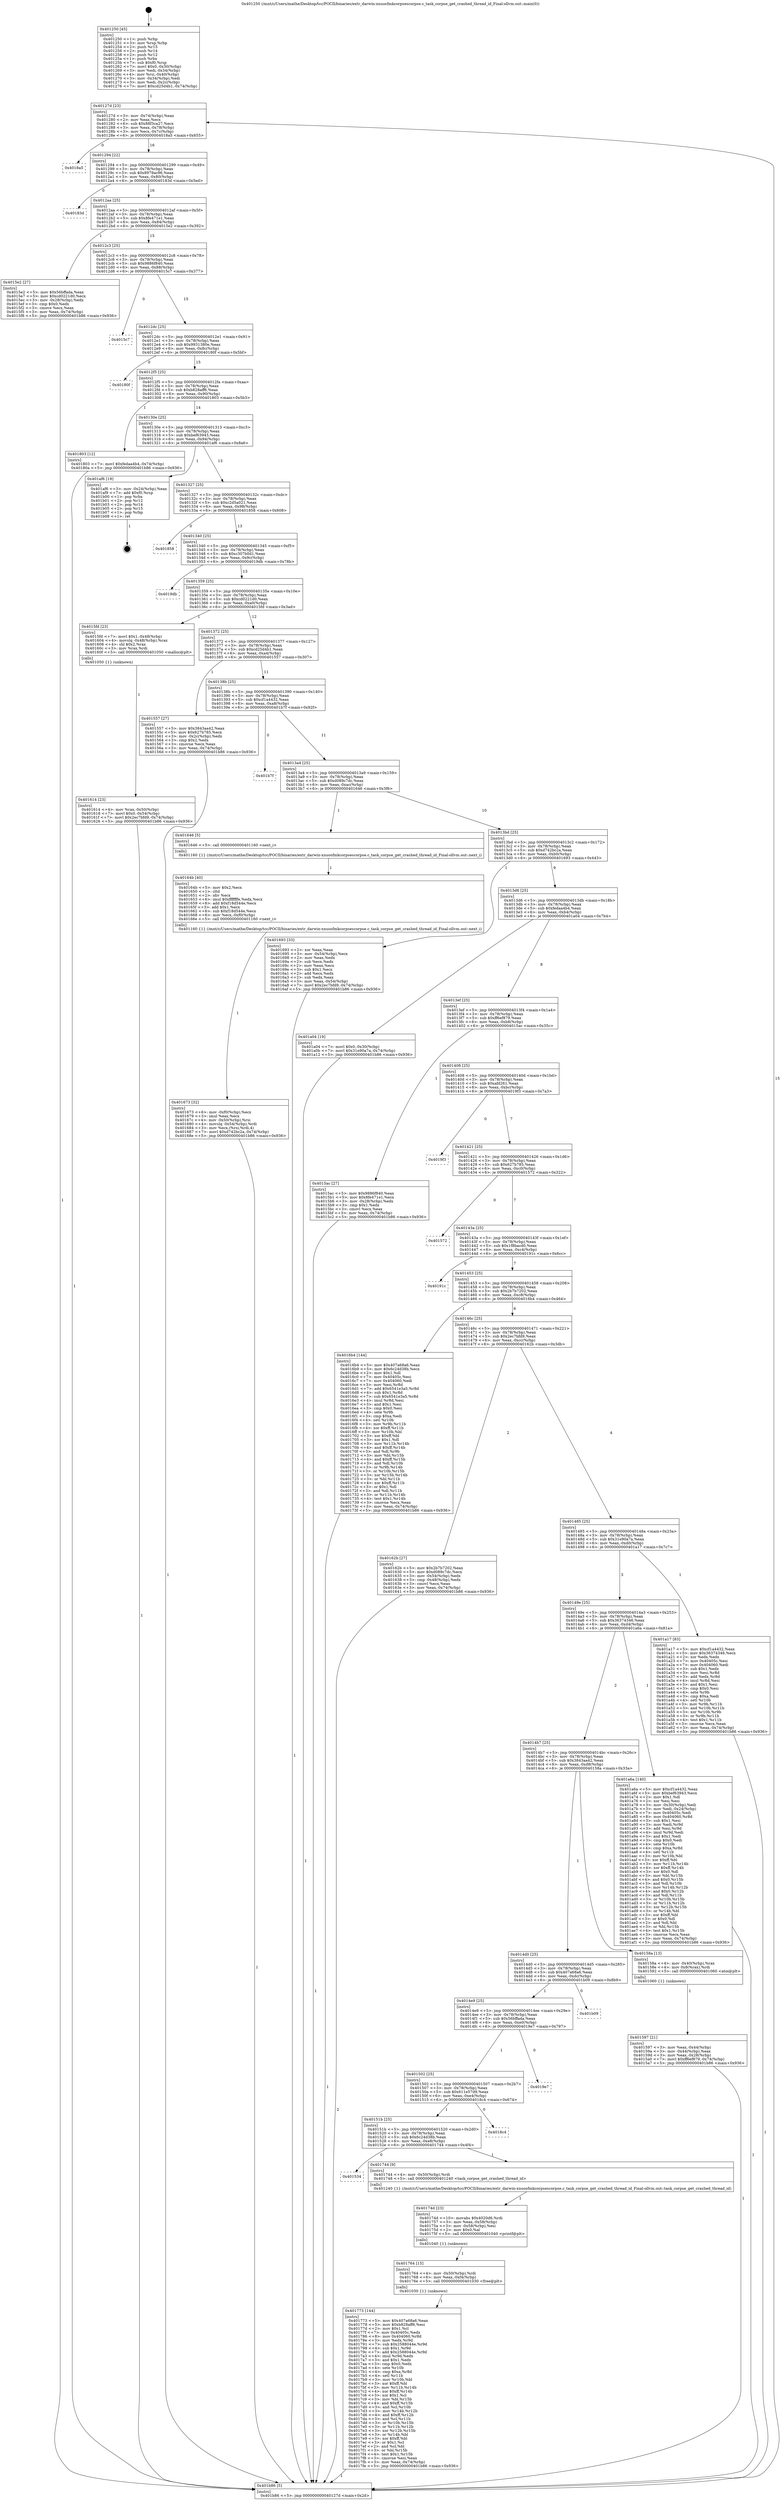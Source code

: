 digraph "0x401250" {
  label = "0x401250 (/mnt/c/Users/mathe/Desktop/tcc/POCII/binaries/extr_darwin-xnuosfmkcorpsescorpse.c_task_corpse_get_crashed_thread_id_Final-ollvm.out::main(0))"
  labelloc = "t"
  node[shape=record]

  Entry [label="",width=0.3,height=0.3,shape=circle,fillcolor=black,style=filled]
  "0x40127d" [label="{
     0x40127d [23]\l
     | [instrs]\l
     &nbsp;&nbsp;0x40127d \<+3\>: mov -0x74(%rbp),%eax\l
     &nbsp;&nbsp;0x401280 \<+2\>: mov %eax,%ecx\l
     &nbsp;&nbsp;0x401282 \<+6\>: sub $0x88f3ca27,%ecx\l
     &nbsp;&nbsp;0x401288 \<+3\>: mov %eax,-0x78(%rbp)\l
     &nbsp;&nbsp;0x40128b \<+3\>: mov %ecx,-0x7c(%rbp)\l
     &nbsp;&nbsp;0x40128e \<+6\>: je 00000000004018a5 \<main+0x655\>\l
  }"]
  "0x4018a5" [label="{
     0x4018a5\l
  }", style=dashed]
  "0x401294" [label="{
     0x401294 [22]\l
     | [instrs]\l
     &nbsp;&nbsp;0x401294 \<+5\>: jmp 0000000000401299 \<main+0x49\>\l
     &nbsp;&nbsp;0x401299 \<+3\>: mov -0x78(%rbp),%eax\l
     &nbsp;&nbsp;0x40129c \<+5\>: sub $0x8979ac96,%eax\l
     &nbsp;&nbsp;0x4012a1 \<+3\>: mov %eax,-0x80(%rbp)\l
     &nbsp;&nbsp;0x4012a4 \<+6\>: je 000000000040183d \<main+0x5ed\>\l
  }"]
  Exit [label="",width=0.3,height=0.3,shape=circle,fillcolor=black,style=filled,peripheries=2]
  "0x40183d" [label="{
     0x40183d\l
  }", style=dashed]
  "0x4012aa" [label="{
     0x4012aa [25]\l
     | [instrs]\l
     &nbsp;&nbsp;0x4012aa \<+5\>: jmp 00000000004012af \<main+0x5f\>\l
     &nbsp;&nbsp;0x4012af \<+3\>: mov -0x78(%rbp),%eax\l
     &nbsp;&nbsp;0x4012b2 \<+5\>: sub $0x8fe471e1,%eax\l
     &nbsp;&nbsp;0x4012b7 \<+6\>: mov %eax,-0x84(%rbp)\l
     &nbsp;&nbsp;0x4012bd \<+6\>: je 00000000004015e2 \<main+0x392\>\l
  }"]
  "0x401773" [label="{
     0x401773 [144]\l
     | [instrs]\l
     &nbsp;&nbsp;0x401773 \<+5\>: mov $0x407a68a6,%eax\l
     &nbsp;&nbsp;0x401778 \<+5\>: mov $0xb828aff6,%esi\l
     &nbsp;&nbsp;0x40177d \<+2\>: mov $0x1,%cl\l
     &nbsp;&nbsp;0x40177f \<+7\>: mov 0x40405c,%edx\l
     &nbsp;&nbsp;0x401786 \<+8\>: mov 0x404060,%r8d\l
     &nbsp;&nbsp;0x40178e \<+3\>: mov %edx,%r9d\l
     &nbsp;&nbsp;0x401791 \<+7\>: sub $0x2588044e,%r9d\l
     &nbsp;&nbsp;0x401798 \<+4\>: sub $0x1,%r9d\l
     &nbsp;&nbsp;0x40179c \<+7\>: add $0x2588044e,%r9d\l
     &nbsp;&nbsp;0x4017a3 \<+4\>: imul %r9d,%edx\l
     &nbsp;&nbsp;0x4017a7 \<+3\>: and $0x1,%edx\l
     &nbsp;&nbsp;0x4017aa \<+3\>: cmp $0x0,%edx\l
     &nbsp;&nbsp;0x4017ad \<+4\>: sete %r10b\l
     &nbsp;&nbsp;0x4017b1 \<+4\>: cmp $0xa,%r8d\l
     &nbsp;&nbsp;0x4017b5 \<+4\>: setl %r11b\l
     &nbsp;&nbsp;0x4017b9 \<+3\>: mov %r10b,%bl\l
     &nbsp;&nbsp;0x4017bc \<+3\>: xor $0xff,%bl\l
     &nbsp;&nbsp;0x4017bf \<+3\>: mov %r11b,%r14b\l
     &nbsp;&nbsp;0x4017c2 \<+4\>: xor $0xff,%r14b\l
     &nbsp;&nbsp;0x4017c6 \<+3\>: xor $0x1,%cl\l
     &nbsp;&nbsp;0x4017c9 \<+3\>: mov %bl,%r15b\l
     &nbsp;&nbsp;0x4017cc \<+4\>: and $0xff,%r15b\l
     &nbsp;&nbsp;0x4017d0 \<+3\>: and %cl,%r10b\l
     &nbsp;&nbsp;0x4017d3 \<+3\>: mov %r14b,%r12b\l
     &nbsp;&nbsp;0x4017d6 \<+4\>: and $0xff,%r12b\l
     &nbsp;&nbsp;0x4017da \<+3\>: and %cl,%r11b\l
     &nbsp;&nbsp;0x4017dd \<+3\>: or %r10b,%r15b\l
     &nbsp;&nbsp;0x4017e0 \<+3\>: or %r11b,%r12b\l
     &nbsp;&nbsp;0x4017e3 \<+3\>: xor %r12b,%r15b\l
     &nbsp;&nbsp;0x4017e6 \<+3\>: or %r14b,%bl\l
     &nbsp;&nbsp;0x4017e9 \<+3\>: xor $0xff,%bl\l
     &nbsp;&nbsp;0x4017ec \<+3\>: or $0x1,%cl\l
     &nbsp;&nbsp;0x4017ef \<+2\>: and %cl,%bl\l
     &nbsp;&nbsp;0x4017f1 \<+3\>: or %bl,%r15b\l
     &nbsp;&nbsp;0x4017f4 \<+4\>: test $0x1,%r15b\l
     &nbsp;&nbsp;0x4017f8 \<+3\>: cmovne %esi,%eax\l
     &nbsp;&nbsp;0x4017fb \<+3\>: mov %eax,-0x74(%rbp)\l
     &nbsp;&nbsp;0x4017fe \<+5\>: jmp 0000000000401b86 \<main+0x936\>\l
  }"]
  "0x4015e2" [label="{
     0x4015e2 [27]\l
     | [instrs]\l
     &nbsp;&nbsp;0x4015e2 \<+5\>: mov $0x56bffada,%eax\l
     &nbsp;&nbsp;0x4015e7 \<+5\>: mov $0xcd0221d0,%ecx\l
     &nbsp;&nbsp;0x4015ec \<+3\>: mov -0x28(%rbp),%edx\l
     &nbsp;&nbsp;0x4015ef \<+3\>: cmp $0x0,%edx\l
     &nbsp;&nbsp;0x4015f2 \<+3\>: cmove %ecx,%eax\l
     &nbsp;&nbsp;0x4015f5 \<+3\>: mov %eax,-0x74(%rbp)\l
     &nbsp;&nbsp;0x4015f8 \<+5\>: jmp 0000000000401b86 \<main+0x936\>\l
  }"]
  "0x4012c3" [label="{
     0x4012c3 [25]\l
     | [instrs]\l
     &nbsp;&nbsp;0x4012c3 \<+5\>: jmp 00000000004012c8 \<main+0x78\>\l
     &nbsp;&nbsp;0x4012c8 \<+3\>: mov -0x78(%rbp),%eax\l
     &nbsp;&nbsp;0x4012cb \<+5\>: sub $0x9886f840,%eax\l
     &nbsp;&nbsp;0x4012d0 \<+6\>: mov %eax,-0x88(%rbp)\l
     &nbsp;&nbsp;0x4012d6 \<+6\>: je 00000000004015c7 \<main+0x377\>\l
  }"]
  "0x401764" [label="{
     0x401764 [15]\l
     | [instrs]\l
     &nbsp;&nbsp;0x401764 \<+4\>: mov -0x50(%rbp),%rdi\l
     &nbsp;&nbsp;0x401768 \<+6\>: mov %eax,-0xf4(%rbp)\l
     &nbsp;&nbsp;0x40176e \<+5\>: call 0000000000401030 \<free@plt\>\l
     | [calls]\l
     &nbsp;&nbsp;0x401030 \{1\} (unknown)\l
  }"]
  "0x4015c7" [label="{
     0x4015c7\l
  }", style=dashed]
  "0x4012dc" [label="{
     0x4012dc [25]\l
     | [instrs]\l
     &nbsp;&nbsp;0x4012dc \<+5\>: jmp 00000000004012e1 \<main+0x91\>\l
     &nbsp;&nbsp;0x4012e1 \<+3\>: mov -0x78(%rbp),%eax\l
     &nbsp;&nbsp;0x4012e4 \<+5\>: sub $0x9931380e,%eax\l
     &nbsp;&nbsp;0x4012e9 \<+6\>: mov %eax,-0x8c(%rbp)\l
     &nbsp;&nbsp;0x4012ef \<+6\>: je 000000000040180f \<main+0x5bf\>\l
  }"]
  "0x40174d" [label="{
     0x40174d [23]\l
     | [instrs]\l
     &nbsp;&nbsp;0x40174d \<+10\>: movabs $0x4020d6,%rdi\l
     &nbsp;&nbsp;0x401757 \<+3\>: mov %eax,-0x58(%rbp)\l
     &nbsp;&nbsp;0x40175a \<+3\>: mov -0x58(%rbp),%esi\l
     &nbsp;&nbsp;0x40175d \<+2\>: mov $0x0,%al\l
     &nbsp;&nbsp;0x40175f \<+5\>: call 0000000000401040 \<printf@plt\>\l
     | [calls]\l
     &nbsp;&nbsp;0x401040 \{1\} (unknown)\l
  }"]
  "0x40180f" [label="{
     0x40180f\l
  }", style=dashed]
  "0x4012f5" [label="{
     0x4012f5 [25]\l
     | [instrs]\l
     &nbsp;&nbsp;0x4012f5 \<+5\>: jmp 00000000004012fa \<main+0xaa\>\l
     &nbsp;&nbsp;0x4012fa \<+3\>: mov -0x78(%rbp),%eax\l
     &nbsp;&nbsp;0x4012fd \<+5\>: sub $0xb828aff6,%eax\l
     &nbsp;&nbsp;0x401302 \<+6\>: mov %eax,-0x90(%rbp)\l
     &nbsp;&nbsp;0x401308 \<+6\>: je 0000000000401803 \<main+0x5b3\>\l
  }"]
  "0x401534" [label="{
     0x401534\l
  }", style=dashed]
  "0x401803" [label="{
     0x401803 [12]\l
     | [instrs]\l
     &nbsp;&nbsp;0x401803 \<+7\>: movl $0xfedaa4b4,-0x74(%rbp)\l
     &nbsp;&nbsp;0x40180a \<+5\>: jmp 0000000000401b86 \<main+0x936\>\l
  }"]
  "0x40130e" [label="{
     0x40130e [25]\l
     | [instrs]\l
     &nbsp;&nbsp;0x40130e \<+5\>: jmp 0000000000401313 \<main+0xc3\>\l
     &nbsp;&nbsp;0x401313 \<+3\>: mov -0x78(%rbp),%eax\l
     &nbsp;&nbsp;0x401316 \<+5\>: sub $0xbef63943,%eax\l
     &nbsp;&nbsp;0x40131b \<+6\>: mov %eax,-0x94(%rbp)\l
     &nbsp;&nbsp;0x401321 \<+6\>: je 0000000000401af6 \<main+0x8a6\>\l
  }"]
  "0x401744" [label="{
     0x401744 [9]\l
     | [instrs]\l
     &nbsp;&nbsp;0x401744 \<+4\>: mov -0x50(%rbp),%rdi\l
     &nbsp;&nbsp;0x401748 \<+5\>: call 0000000000401240 \<task_corpse_get_crashed_thread_id\>\l
     | [calls]\l
     &nbsp;&nbsp;0x401240 \{1\} (/mnt/c/Users/mathe/Desktop/tcc/POCII/binaries/extr_darwin-xnuosfmkcorpsescorpse.c_task_corpse_get_crashed_thread_id_Final-ollvm.out::task_corpse_get_crashed_thread_id)\l
  }"]
  "0x401af6" [label="{
     0x401af6 [19]\l
     | [instrs]\l
     &nbsp;&nbsp;0x401af6 \<+3\>: mov -0x24(%rbp),%eax\l
     &nbsp;&nbsp;0x401af9 \<+7\>: add $0xf0,%rsp\l
     &nbsp;&nbsp;0x401b00 \<+1\>: pop %rbx\l
     &nbsp;&nbsp;0x401b01 \<+2\>: pop %r12\l
     &nbsp;&nbsp;0x401b03 \<+2\>: pop %r14\l
     &nbsp;&nbsp;0x401b05 \<+2\>: pop %r15\l
     &nbsp;&nbsp;0x401b07 \<+1\>: pop %rbp\l
     &nbsp;&nbsp;0x401b08 \<+1\>: ret\l
  }"]
  "0x401327" [label="{
     0x401327 [25]\l
     | [instrs]\l
     &nbsp;&nbsp;0x401327 \<+5\>: jmp 000000000040132c \<main+0xdc\>\l
     &nbsp;&nbsp;0x40132c \<+3\>: mov -0x78(%rbp),%eax\l
     &nbsp;&nbsp;0x40132f \<+5\>: sub $0xc2d5a021,%eax\l
     &nbsp;&nbsp;0x401334 \<+6\>: mov %eax,-0x98(%rbp)\l
     &nbsp;&nbsp;0x40133a \<+6\>: je 0000000000401858 \<main+0x608\>\l
  }"]
  "0x40151b" [label="{
     0x40151b [25]\l
     | [instrs]\l
     &nbsp;&nbsp;0x40151b \<+5\>: jmp 0000000000401520 \<main+0x2d0\>\l
     &nbsp;&nbsp;0x401520 \<+3\>: mov -0x78(%rbp),%eax\l
     &nbsp;&nbsp;0x401523 \<+5\>: sub $0x6c24d38b,%eax\l
     &nbsp;&nbsp;0x401528 \<+6\>: mov %eax,-0xe8(%rbp)\l
     &nbsp;&nbsp;0x40152e \<+6\>: je 0000000000401744 \<main+0x4f4\>\l
  }"]
  "0x401858" [label="{
     0x401858\l
  }", style=dashed]
  "0x401340" [label="{
     0x401340 [25]\l
     | [instrs]\l
     &nbsp;&nbsp;0x401340 \<+5\>: jmp 0000000000401345 \<main+0xf5\>\l
     &nbsp;&nbsp;0x401345 \<+3\>: mov -0x78(%rbp),%eax\l
     &nbsp;&nbsp;0x401348 \<+5\>: sub $0xc307b0d1,%eax\l
     &nbsp;&nbsp;0x40134d \<+6\>: mov %eax,-0x9c(%rbp)\l
     &nbsp;&nbsp;0x401353 \<+6\>: je 00000000004019db \<main+0x78b\>\l
  }"]
  "0x4018c4" [label="{
     0x4018c4\l
  }", style=dashed]
  "0x4019db" [label="{
     0x4019db\l
  }", style=dashed]
  "0x401359" [label="{
     0x401359 [25]\l
     | [instrs]\l
     &nbsp;&nbsp;0x401359 \<+5\>: jmp 000000000040135e \<main+0x10e\>\l
     &nbsp;&nbsp;0x40135e \<+3\>: mov -0x78(%rbp),%eax\l
     &nbsp;&nbsp;0x401361 \<+5\>: sub $0xcd0221d0,%eax\l
     &nbsp;&nbsp;0x401366 \<+6\>: mov %eax,-0xa0(%rbp)\l
     &nbsp;&nbsp;0x40136c \<+6\>: je 00000000004015fd \<main+0x3ad\>\l
  }"]
  "0x401502" [label="{
     0x401502 [25]\l
     | [instrs]\l
     &nbsp;&nbsp;0x401502 \<+5\>: jmp 0000000000401507 \<main+0x2b7\>\l
     &nbsp;&nbsp;0x401507 \<+3\>: mov -0x78(%rbp),%eax\l
     &nbsp;&nbsp;0x40150a \<+5\>: sub $0x611e57d9,%eax\l
     &nbsp;&nbsp;0x40150f \<+6\>: mov %eax,-0xe4(%rbp)\l
     &nbsp;&nbsp;0x401515 \<+6\>: je 00000000004018c4 \<main+0x674\>\l
  }"]
  "0x4015fd" [label="{
     0x4015fd [23]\l
     | [instrs]\l
     &nbsp;&nbsp;0x4015fd \<+7\>: movl $0x1,-0x48(%rbp)\l
     &nbsp;&nbsp;0x401604 \<+4\>: movslq -0x48(%rbp),%rax\l
     &nbsp;&nbsp;0x401608 \<+4\>: shl $0x2,%rax\l
     &nbsp;&nbsp;0x40160c \<+3\>: mov %rax,%rdi\l
     &nbsp;&nbsp;0x40160f \<+5\>: call 0000000000401050 \<malloc@plt\>\l
     | [calls]\l
     &nbsp;&nbsp;0x401050 \{1\} (unknown)\l
  }"]
  "0x401372" [label="{
     0x401372 [25]\l
     | [instrs]\l
     &nbsp;&nbsp;0x401372 \<+5\>: jmp 0000000000401377 \<main+0x127\>\l
     &nbsp;&nbsp;0x401377 \<+3\>: mov -0x78(%rbp),%eax\l
     &nbsp;&nbsp;0x40137a \<+5\>: sub $0xcd25d4b1,%eax\l
     &nbsp;&nbsp;0x40137f \<+6\>: mov %eax,-0xa4(%rbp)\l
     &nbsp;&nbsp;0x401385 \<+6\>: je 0000000000401557 \<main+0x307\>\l
  }"]
  "0x4019e7" [label="{
     0x4019e7\l
  }", style=dashed]
  "0x401557" [label="{
     0x401557 [27]\l
     | [instrs]\l
     &nbsp;&nbsp;0x401557 \<+5\>: mov $0x3843aa42,%eax\l
     &nbsp;&nbsp;0x40155c \<+5\>: mov $0x627b785,%ecx\l
     &nbsp;&nbsp;0x401561 \<+3\>: mov -0x2c(%rbp),%edx\l
     &nbsp;&nbsp;0x401564 \<+3\>: cmp $0x2,%edx\l
     &nbsp;&nbsp;0x401567 \<+3\>: cmovne %ecx,%eax\l
     &nbsp;&nbsp;0x40156a \<+3\>: mov %eax,-0x74(%rbp)\l
     &nbsp;&nbsp;0x40156d \<+5\>: jmp 0000000000401b86 \<main+0x936\>\l
  }"]
  "0x40138b" [label="{
     0x40138b [25]\l
     | [instrs]\l
     &nbsp;&nbsp;0x40138b \<+5\>: jmp 0000000000401390 \<main+0x140\>\l
     &nbsp;&nbsp;0x401390 \<+3\>: mov -0x78(%rbp),%eax\l
     &nbsp;&nbsp;0x401393 \<+5\>: sub $0xcf1a4432,%eax\l
     &nbsp;&nbsp;0x401398 \<+6\>: mov %eax,-0xa8(%rbp)\l
     &nbsp;&nbsp;0x40139e \<+6\>: je 0000000000401b7f \<main+0x92f\>\l
  }"]
  "0x401b86" [label="{
     0x401b86 [5]\l
     | [instrs]\l
     &nbsp;&nbsp;0x401b86 \<+5\>: jmp 000000000040127d \<main+0x2d\>\l
  }"]
  "0x401250" [label="{
     0x401250 [45]\l
     | [instrs]\l
     &nbsp;&nbsp;0x401250 \<+1\>: push %rbp\l
     &nbsp;&nbsp;0x401251 \<+3\>: mov %rsp,%rbp\l
     &nbsp;&nbsp;0x401254 \<+2\>: push %r15\l
     &nbsp;&nbsp;0x401256 \<+2\>: push %r14\l
     &nbsp;&nbsp;0x401258 \<+2\>: push %r12\l
     &nbsp;&nbsp;0x40125a \<+1\>: push %rbx\l
     &nbsp;&nbsp;0x40125b \<+7\>: sub $0xf0,%rsp\l
     &nbsp;&nbsp;0x401262 \<+7\>: movl $0x0,-0x30(%rbp)\l
     &nbsp;&nbsp;0x401269 \<+3\>: mov %edi,-0x34(%rbp)\l
     &nbsp;&nbsp;0x40126c \<+4\>: mov %rsi,-0x40(%rbp)\l
     &nbsp;&nbsp;0x401270 \<+3\>: mov -0x34(%rbp),%edi\l
     &nbsp;&nbsp;0x401273 \<+3\>: mov %edi,-0x2c(%rbp)\l
     &nbsp;&nbsp;0x401276 \<+7\>: movl $0xcd25d4b1,-0x74(%rbp)\l
  }"]
  "0x4014e9" [label="{
     0x4014e9 [25]\l
     | [instrs]\l
     &nbsp;&nbsp;0x4014e9 \<+5\>: jmp 00000000004014ee \<main+0x29e\>\l
     &nbsp;&nbsp;0x4014ee \<+3\>: mov -0x78(%rbp),%eax\l
     &nbsp;&nbsp;0x4014f1 \<+5\>: sub $0x56bffada,%eax\l
     &nbsp;&nbsp;0x4014f6 \<+6\>: mov %eax,-0xe0(%rbp)\l
     &nbsp;&nbsp;0x4014fc \<+6\>: je 00000000004019e7 \<main+0x797\>\l
  }"]
  "0x401b7f" [label="{
     0x401b7f\l
  }", style=dashed]
  "0x4013a4" [label="{
     0x4013a4 [25]\l
     | [instrs]\l
     &nbsp;&nbsp;0x4013a4 \<+5\>: jmp 00000000004013a9 \<main+0x159\>\l
     &nbsp;&nbsp;0x4013a9 \<+3\>: mov -0x78(%rbp),%eax\l
     &nbsp;&nbsp;0x4013ac \<+5\>: sub $0xd089c7dc,%eax\l
     &nbsp;&nbsp;0x4013b1 \<+6\>: mov %eax,-0xac(%rbp)\l
     &nbsp;&nbsp;0x4013b7 \<+6\>: je 0000000000401646 \<main+0x3f6\>\l
  }"]
  "0x401b09" [label="{
     0x401b09\l
  }", style=dashed]
  "0x401646" [label="{
     0x401646 [5]\l
     | [instrs]\l
     &nbsp;&nbsp;0x401646 \<+5\>: call 0000000000401160 \<next_i\>\l
     | [calls]\l
     &nbsp;&nbsp;0x401160 \{1\} (/mnt/c/Users/mathe/Desktop/tcc/POCII/binaries/extr_darwin-xnuosfmkcorpsescorpse.c_task_corpse_get_crashed_thread_id_Final-ollvm.out::next_i)\l
  }"]
  "0x4013bd" [label="{
     0x4013bd [25]\l
     | [instrs]\l
     &nbsp;&nbsp;0x4013bd \<+5\>: jmp 00000000004013c2 \<main+0x172\>\l
     &nbsp;&nbsp;0x4013c2 \<+3\>: mov -0x78(%rbp),%eax\l
     &nbsp;&nbsp;0x4013c5 \<+5\>: sub $0xd742bc2a,%eax\l
     &nbsp;&nbsp;0x4013ca \<+6\>: mov %eax,-0xb0(%rbp)\l
     &nbsp;&nbsp;0x4013d0 \<+6\>: je 0000000000401693 \<main+0x443\>\l
  }"]
  "0x401673" [label="{
     0x401673 [32]\l
     | [instrs]\l
     &nbsp;&nbsp;0x401673 \<+6\>: mov -0xf0(%rbp),%ecx\l
     &nbsp;&nbsp;0x401679 \<+3\>: imul %eax,%ecx\l
     &nbsp;&nbsp;0x40167c \<+4\>: mov -0x50(%rbp),%rsi\l
     &nbsp;&nbsp;0x401680 \<+4\>: movslq -0x54(%rbp),%rdi\l
     &nbsp;&nbsp;0x401684 \<+3\>: mov %ecx,(%rsi,%rdi,4)\l
     &nbsp;&nbsp;0x401687 \<+7\>: movl $0xd742bc2a,-0x74(%rbp)\l
     &nbsp;&nbsp;0x40168e \<+5\>: jmp 0000000000401b86 \<main+0x936\>\l
  }"]
  "0x401693" [label="{
     0x401693 [33]\l
     | [instrs]\l
     &nbsp;&nbsp;0x401693 \<+2\>: xor %eax,%eax\l
     &nbsp;&nbsp;0x401695 \<+3\>: mov -0x54(%rbp),%ecx\l
     &nbsp;&nbsp;0x401698 \<+2\>: mov %eax,%edx\l
     &nbsp;&nbsp;0x40169a \<+2\>: sub %ecx,%edx\l
     &nbsp;&nbsp;0x40169c \<+2\>: mov %eax,%ecx\l
     &nbsp;&nbsp;0x40169e \<+3\>: sub $0x1,%ecx\l
     &nbsp;&nbsp;0x4016a1 \<+2\>: add %ecx,%edx\l
     &nbsp;&nbsp;0x4016a3 \<+2\>: sub %edx,%eax\l
     &nbsp;&nbsp;0x4016a5 \<+3\>: mov %eax,-0x54(%rbp)\l
     &nbsp;&nbsp;0x4016a8 \<+7\>: movl $0x2ec7bfd9,-0x74(%rbp)\l
     &nbsp;&nbsp;0x4016af \<+5\>: jmp 0000000000401b86 \<main+0x936\>\l
  }"]
  "0x4013d6" [label="{
     0x4013d6 [25]\l
     | [instrs]\l
     &nbsp;&nbsp;0x4013d6 \<+5\>: jmp 00000000004013db \<main+0x18b\>\l
     &nbsp;&nbsp;0x4013db \<+3\>: mov -0x78(%rbp),%eax\l
     &nbsp;&nbsp;0x4013de \<+5\>: sub $0xfedaa4b4,%eax\l
     &nbsp;&nbsp;0x4013e3 \<+6\>: mov %eax,-0xb4(%rbp)\l
     &nbsp;&nbsp;0x4013e9 \<+6\>: je 0000000000401a04 \<main+0x7b4\>\l
  }"]
  "0x40164b" [label="{
     0x40164b [40]\l
     | [instrs]\l
     &nbsp;&nbsp;0x40164b \<+5\>: mov $0x2,%ecx\l
     &nbsp;&nbsp;0x401650 \<+1\>: cltd\l
     &nbsp;&nbsp;0x401651 \<+2\>: idiv %ecx\l
     &nbsp;&nbsp;0x401653 \<+6\>: imul $0xfffffffe,%edx,%ecx\l
     &nbsp;&nbsp;0x401659 \<+6\>: add $0xf18d544e,%ecx\l
     &nbsp;&nbsp;0x40165f \<+3\>: add $0x1,%ecx\l
     &nbsp;&nbsp;0x401662 \<+6\>: sub $0xf18d544e,%ecx\l
     &nbsp;&nbsp;0x401668 \<+6\>: mov %ecx,-0xf0(%rbp)\l
     &nbsp;&nbsp;0x40166e \<+5\>: call 0000000000401160 \<next_i\>\l
     | [calls]\l
     &nbsp;&nbsp;0x401160 \{1\} (/mnt/c/Users/mathe/Desktop/tcc/POCII/binaries/extr_darwin-xnuosfmkcorpsescorpse.c_task_corpse_get_crashed_thread_id_Final-ollvm.out::next_i)\l
  }"]
  "0x401a04" [label="{
     0x401a04 [19]\l
     | [instrs]\l
     &nbsp;&nbsp;0x401a04 \<+7\>: movl $0x0,-0x30(%rbp)\l
     &nbsp;&nbsp;0x401a0b \<+7\>: movl $0x31e90a7a,-0x74(%rbp)\l
     &nbsp;&nbsp;0x401a12 \<+5\>: jmp 0000000000401b86 \<main+0x936\>\l
  }"]
  "0x4013ef" [label="{
     0x4013ef [25]\l
     | [instrs]\l
     &nbsp;&nbsp;0x4013ef \<+5\>: jmp 00000000004013f4 \<main+0x1a4\>\l
     &nbsp;&nbsp;0x4013f4 \<+3\>: mov -0x78(%rbp),%eax\l
     &nbsp;&nbsp;0x4013f7 \<+5\>: sub $0xff6ef879,%eax\l
     &nbsp;&nbsp;0x4013fc \<+6\>: mov %eax,-0xb8(%rbp)\l
     &nbsp;&nbsp;0x401402 \<+6\>: je 00000000004015ac \<main+0x35c\>\l
  }"]
  "0x401614" [label="{
     0x401614 [23]\l
     | [instrs]\l
     &nbsp;&nbsp;0x401614 \<+4\>: mov %rax,-0x50(%rbp)\l
     &nbsp;&nbsp;0x401618 \<+7\>: movl $0x0,-0x54(%rbp)\l
     &nbsp;&nbsp;0x40161f \<+7\>: movl $0x2ec7bfd9,-0x74(%rbp)\l
     &nbsp;&nbsp;0x401626 \<+5\>: jmp 0000000000401b86 \<main+0x936\>\l
  }"]
  "0x4015ac" [label="{
     0x4015ac [27]\l
     | [instrs]\l
     &nbsp;&nbsp;0x4015ac \<+5\>: mov $0x9886f840,%eax\l
     &nbsp;&nbsp;0x4015b1 \<+5\>: mov $0x8fe471e1,%ecx\l
     &nbsp;&nbsp;0x4015b6 \<+3\>: mov -0x28(%rbp),%edx\l
     &nbsp;&nbsp;0x4015b9 \<+3\>: cmp $0x1,%edx\l
     &nbsp;&nbsp;0x4015bc \<+3\>: cmovl %ecx,%eax\l
     &nbsp;&nbsp;0x4015bf \<+3\>: mov %eax,-0x74(%rbp)\l
     &nbsp;&nbsp;0x4015c2 \<+5\>: jmp 0000000000401b86 \<main+0x936\>\l
  }"]
  "0x401408" [label="{
     0x401408 [25]\l
     | [instrs]\l
     &nbsp;&nbsp;0x401408 \<+5\>: jmp 000000000040140d \<main+0x1bd\>\l
     &nbsp;&nbsp;0x40140d \<+3\>: mov -0x78(%rbp),%eax\l
     &nbsp;&nbsp;0x401410 \<+5\>: sub $0xafd261,%eax\l
     &nbsp;&nbsp;0x401415 \<+6\>: mov %eax,-0xbc(%rbp)\l
     &nbsp;&nbsp;0x40141b \<+6\>: je 00000000004019f3 \<main+0x7a3\>\l
  }"]
  "0x401597" [label="{
     0x401597 [21]\l
     | [instrs]\l
     &nbsp;&nbsp;0x401597 \<+3\>: mov %eax,-0x44(%rbp)\l
     &nbsp;&nbsp;0x40159a \<+3\>: mov -0x44(%rbp),%eax\l
     &nbsp;&nbsp;0x40159d \<+3\>: mov %eax,-0x28(%rbp)\l
     &nbsp;&nbsp;0x4015a0 \<+7\>: movl $0xff6ef879,-0x74(%rbp)\l
     &nbsp;&nbsp;0x4015a7 \<+5\>: jmp 0000000000401b86 \<main+0x936\>\l
  }"]
  "0x4019f3" [label="{
     0x4019f3\l
  }", style=dashed]
  "0x401421" [label="{
     0x401421 [25]\l
     | [instrs]\l
     &nbsp;&nbsp;0x401421 \<+5\>: jmp 0000000000401426 \<main+0x1d6\>\l
     &nbsp;&nbsp;0x401426 \<+3\>: mov -0x78(%rbp),%eax\l
     &nbsp;&nbsp;0x401429 \<+5\>: sub $0x627b785,%eax\l
     &nbsp;&nbsp;0x40142e \<+6\>: mov %eax,-0xc0(%rbp)\l
     &nbsp;&nbsp;0x401434 \<+6\>: je 0000000000401572 \<main+0x322\>\l
  }"]
  "0x4014d0" [label="{
     0x4014d0 [25]\l
     | [instrs]\l
     &nbsp;&nbsp;0x4014d0 \<+5\>: jmp 00000000004014d5 \<main+0x285\>\l
     &nbsp;&nbsp;0x4014d5 \<+3\>: mov -0x78(%rbp),%eax\l
     &nbsp;&nbsp;0x4014d8 \<+5\>: sub $0x407a68a6,%eax\l
     &nbsp;&nbsp;0x4014dd \<+6\>: mov %eax,-0xdc(%rbp)\l
     &nbsp;&nbsp;0x4014e3 \<+6\>: je 0000000000401b09 \<main+0x8b9\>\l
  }"]
  "0x401572" [label="{
     0x401572\l
  }", style=dashed]
  "0x40143a" [label="{
     0x40143a [25]\l
     | [instrs]\l
     &nbsp;&nbsp;0x40143a \<+5\>: jmp 000000000040143f \<main+0x1ef\>\l
     &nbsp;&nbsp;0x40143f \<+3\>: mov -0x78(%rbp),%eax\l
     &nbsp;&nbsp;0x401442 \<+5\>: sub $0x1f8bacd0,%eax\l
     &nbsp;&nbsp;0x401447 \<+6\>: mov %eax,-0xc4(%rbp)\l
     &nbsp;&nbsp;0x40144d \<+6\>: je 000000000040191c \<main+0x6cc\>\l
  }"]
  "0x40158a" [label="{
     0x40158a [13]\l
     | [instrs]\l
     &nbsp;&nbsp;0x40158a \<+4\>: mov -0x40(%rbp),%rax\l
     &nbsp;&nbsp;0x40158e \<+4\>: mov 0x8(%rax),%rdi\l
     &nbsp;&nbsp;0x401592 \<+5\>: call 0000000000401060 \<atoi@plt\>\l
     | [calls]\l
     &nbsp;&nbsp;0x401060 \{1\} (unknown)\l
  }"]
  "0x40191c" [label="{
     0x40191c\l
  }", style=dashed]
  "0x401453" [label="{
     0x401453 [25]\l
     | [instrs]\l
     &nbsp;&nbsp;0x401453 \<+5\>: jmp 0000000000401458 \<main+0x208\>\l
     &nbsp;&nbsp;0x401458 \<+3\>: mov -0x78(%rbp),%eax\l
     &nbsp;&nbsp;0x40145b \<+5\>: sub $0x2b7b7202,%eax\l
     &nbsp;&nbsp;0x401460 \<+6\>: mov %eax,-0xc8(%rbp)\l
     &nbsp;&nbsp;0x401466 \<+6\>: je 00000000004016b4 \<main+0x464\>\l
  }"]
  "0x4014b7" [label="{
     0x4014b7 [25]\l
     | [instrs]\l
     &nbsp;&nbsp;0x4014b7 \<+5\>: jmp 00000000004014bc \<main+0x26c\>\l
     &nbsp;&nbsp;0x4014bc \<+3\>: mov -0x78(%rbp),%eax\l
     &nbsp;&nbsp;0x4014bf \<+5\>: sub $0x3843aa42,%eax\l
     &nbsp;&nbsp;0x4014c4 \<+6\>: mov %eax,-0xd8(%rbp)\l
     &nbsp;&nbsp;0x4014ca \<+6\>: je 000000000040158a \<main+0x33a\>\l
  }"]
  "0x4016b4" [label="{
     0x4016b4 [144]\l
     | [instrs]\l
     &nbsp;&nbsp;0x4016b4 \<+5\>: mov $0x407a68a6,%eax\l
     &nbsp;&nbsp;0x4016b9 \<+5\>: mov $0x6c24d38b,%ecx\l
     &nbsp;&nbsp;0x4016be \<+2\>: mov $0x1,%dl\l
     &nbsp;&nbsp;0x4016c0 \<+7\>: mov 0x40405c,%esi\l
     &nbsp;&nbsp;0x4016c7 \<+7\>: mov 0x404060,%edi\l
     &nbsp;&nbsp;0x4016ce \<+3\>: mov %esi,%r8d\l
     &nbsp;&nbsp;0x4016d1 \<+7\>: add $0x6541e3a5,%r8d\l
     &nbsp;&nbsp;0x4016d8 \<+4\>: sub $0x1,%r8d\l
     &nbsp;&nbsp;0x4016dc \<+7\>: sub $0x6541e3a5,%r8d\l
     &nbsp;&nbsp;0x4016e3 \<+4\>: imul %r8d,%esi\l
     &nbsp;&nbsp;0x4016e7 \<+3\>: and $0x1,%esi\l
     &nbsp;&nbsp;0x4016ea \<+3\>: cmp $0x0,%esi\l
     &nbsp;&nbsp;0x4016ed \<+4\>: sete %r9b\l
     &nbsp;&nbsp;0x4016f1 \<+3\>: cmp $0xa,%edi\l
     &nbsp;&nbsp;0x4016f4 \<+4\>: setl %r10b\l
     &nbsp;&nbsp;0x4016f8 \<+3\>: mov %r9b,%r11b\l
     &nbsp;&nbsp;0x4016fb \<+4\>: xor $0xff,%r11b\l
     &nbsp;&nbsp;0x4016ff \<+3\>: mov %r10b,%bl\l
     &nbsp;&nbsp;0x401702 \<+3\>: xor $0xff,%bl\l
     &nbsp;&nbsp;0x401705 \<+3\>: xor $0x1,%dl\l
     &nbsp;&nbsp;0x401708 \<+3\>: mov %r11b,%r14b\l
     &nbsp;&nbsp;0x40170b \<+4\>: and $0xff,%r14b\l
     &nbsp;&nbsp;0x40170f \<+3\>: and %dl,%r9b\l
     &nbsp;&nbsp;0x401712 \<+3\>: mov %bl,%r15b\l
     &nbsp;&nbsp;0x401715 \<+4\>: and $0xff,%r15b\l
     &nbsp;&nbsp;0x401719 \<+3\>: and %dl,%r10b\l
     &nbsp;&nbsp;0x40171c \<+3\>: or %r9b,%r14b\l
     &nbsp;&nbsp;0x40171f \<+3\>: or %r10b,%r15b\l
     &nbsp;&nbsp;0x401722 \<+3\>: xor %r15b,%r14b\l
     &nbsp;&nbsp;0x401725 \<+3\>: or %bl,%r11b\l
     &nbsp;&nbsp;0x401728 \<+4\>: xor $0xff,%r11b\l
     &nbsp;&nbsp;0x40172c \<+3\>: or $0x1,%dl\l
     &nbsp;&nbsp;0x40172f \<+3\>: and %dl,%r11b\l
     &nbsp;&nbsp;0x401732 \<+3\>: or %r11b,%r14b\l
     &nbsp;&nbsp;0x401735 \<+4\>: test $0x1,%r14b\l
     &nbsp;&nbsp;0x401739 \<+3\>: cmovne %ecx,%eax\l
     &nbsp;&nbsp;0x40173c \<+3\>: mov %eax,-0x74(%rbp)\l
     &nbsp;&nbsp;0x40173f \<+5\>: jmp 0000000000401b86 \<main+0x936\>\l
  }"]
  "0x40146c" [label="{
     0x40146c [25]\l
     | [instrs]\l
     &nbsp;&nbsp;0x40146c \<+5\>: jmp 0000000000401471 \<main+0x221\>\l
     &nbsp;&nbsp;0x401471 \<+3\>: mov -0x78(%rbp),%eax\l
     &nbsp;&nbsp;0x401474 \<+5\>: sub $0x2ec7bfd9,%eax\l
     &nbsp;&nbsp;0x401479 \<+6\>: mov %eax,-0xcc(%rbp)\l
     &nbsp;&nbsp;0x40147f \<+6\>: je 000000000040162b \<main+0x3db\>\l
  }"]
  "0x401a6a" [label="{
     0x401a6a [140]\l
     | [instrs]\l
     &nbsp;&nbsp;0x401a6a \<+5\>: mov $0xcf1a4432,%eax\l
     &nbsp;&nbsp;0x401a6f \<+5\>: mov $0xbef63943,%ecx\l
     &nbsp;&nbsp;0x401a74 \<+2\>: mov $0x1,%dl\l
     &nbsp;&nbsp;0x401a76 \<+2\>: xor %esi,%esi\l
     &nbsp;&nbsp;0x401a78 \<+3\>: mov -0x30(%rbp),%edi\l
     &nbsp;&nbsp;0x401a7b \<+3\>: mov %edi,-0x24(%rbp)\l
     &nbsp;&nbsp;0x401a7e \<+7\>: mov 0x40405c,%edi\l
     &nbsp;&nbsp;0x401a85 \<+8\>: mov 0x404060,%r8d\l
     &nbsp;&nbsp;0x401a8d \<+3\>: sub $0x1,%esi\l
     &nbsp;&nbsp;0x401a90 \<+3\>: mov %edi,%r9d\l
     &nbsp;&nbsp;0x401a93 \<+3\>: add %esi,%r9d\l
     &nbsp;&nbsp;0x401a96 \<+4\>: imul %r9d,%edi\l
     &nbsp;&nbsp;0x401a9a \<+3\>: and $0x1,%edi\l
     &nbsp;&nbsp;0x401a9d \<+3\>: cmp $0x0,%edi\l
     &nbsp;&nbsp;0x401aa0 \<+4\>: sete %r10b\l
     &nbsp;&nbsp;0x401aa4 \<+4\>: cmp $0xa,%r8d\l
     &nbsp;&nbsp;0x401aa8 \<+4\>: setl %r11b\l
     &nbsp;&nbsp;0x401aac \<+3\>: mov %r10b,%bl\l
     &nbsp;&nbsp;0x401aaf \<+3\>: xor $0xff,%bl\l
     &nbsp;&nbsp;0x401ab2 \<+3\>: mov %r11b,%r14b\l
     &nbsp;&nbsp;0x401ab5 \<+4\>: xor $0xff,%r14b\l
     &nbsp;&nbsp;0x401ab9 \<+3\>: xor $0x0,%dl\l
     &nbsp;&nbsp;0x401abc \<+3\>: mov %bl,%r15b\l
     &nbsp;&nbsp;0x401abf \<+4\>: and $0x0,%r15b\l
     &nbsp;&nbsp;0x401ac3 \<+3\>: and %dl,%r10b\l
     &nbsp;&nbsp;0x401ac6 \<+3\>: mov %r14b,%r12b\l
     &nbsp;&nbsp;0x401ac9 \<+4\>: and $0x0,%r12b\l
     &nbsp;&nbsp;0x401acd \<+3\>: and %dl,%r11b\l
     &nbsp;&nbsp;0x401ad0 \<+3\>: or %r10b,%r15b\l
     &nbsp;&nbsp;0x401ad3 \<+3\>: or %r11b,%r12b\l
     &nbsp;&nbsp;0x401ad6 \<+3\>: xor %r12b,%r15b\l
     &nbsp;&nbsp;0x401ad9 \<+3\>: or %r14b,%bl\l
     &nbsp;&nbsp;0x401adc \<+3\>: xor $0xff,%bl\l
     &nbsp;&nbsp;0x401adf \<+3\>: or $0x0,%dl\l
     &nbsp;&nbsp;0x401ae2 \<+2\>: and %dl,%bl\l
     &nbsp;&nbsp;0x401ae4 \<+3\>: or %bl,%r15b\l
     &nbsp;&nbsp;0x401ae7 \<+4\>: test $0x1,%r15b\l
     &nbsp;&nbsp;0x401aeb \<+3\>: cmovne %ecx,%eax\l
     &nbsp;&nbsp;0x401aee \<+3\>: mov %eax,-0x74(%rbp)\l
     &nbsp;&nbsp;0x401af1 \<+5\>: jmp 0000000000401b86 \<main+0x936\>\l
  }"]
  "0x40162b" [label="{
     0x40162b [27]\l
     | [instrs]\l
     &nbsp;&nbsp;0x40162b \<+5\>: mov $0x2b7b7202,%eax\l
     &nbsp;&nbsp;0x401630 \<+5\>: mov $0xd089c7dc,%ecx\l
     &nbsp;&nbsp;0x401635 \<+3\>: mov -0x54(%rbp),%edx\l
     &nbsp;&nbsp;0x401638 \<+3\>: cmp -0x48(%rbp),%edx\l
     &nbsp;&nbsp;0x40163b \<+3\>: cmovl %ecx,%eax\l
     &nbsp;&nbsp;0x40163e \<+3\>: mov %eax,-0x74(%rbp)\l
     &nbsp;&nbsp;0x401641 \<+5\>: jmp 0000000000401b86 \<main+0x936\>\l
  }"]
  "0x401485" [label="{
     0x401485 [25]\l
     | [instrs]\l
     &nbsp;&nbsp;0x401485 \<+5\>: jmp 000000000040148a \<main+0x23a\>\l
     &nbsp;&nbsp;0x40148a \<+3\>: mov -0x78(%rbp),%eax\l
     &nbsp;&nbsp;0x40148d \<+5\>: sub $0x31e90a7a,%eax\l
     &nbsp;&nbsp;0x401492 \<+6\>: mov %eax,-0xd0(%rbp)\l
     &nbsp;&nbsp;0x401498 \<+6\>: je 0000000000401a17 \<main+0x7c7\>\l
  }"]
  "0x40149e" [label="{
     0x40149e [25]\l
     | [instrs]\l
     &nbsp;&nbsp;0x40149e \<+5\>: jmp 00000000004014a3 \<main+0x253\>\l
     &nbsp;&nbsp;0x4014a3 \<+3\>: mov -0x78(%rbp),%eax\l
     &nbsp;&nbsp;0x4014a6 \<+5\>: sub $0x36374346,%eax\l
     &nbsp;&nbsp;0x4014ab \<+6\>: mov %eax,-0xd4(%rbp)\l
     &nbsp;&nbsp;0x4014b1 \<+6\>: je 0000000000401a6a \<main+0x81a\>\l
  }"]
  "0x401a17" [label="{
     0x401a17 [83]\l
     | [instrs]\l
     &nbsp;&nbsp;0x401a17 \<+5\>: mov $0xcf1a4432,%eax\l
     &nbsp;&nbsp;0x401a1c \<+5\>: mov $0x36374346,%ecx\l
     &nbsp;&nbsp;0x401a21 \<+2\>: xor %edx,%edx\l
     &nbsp;&nbsp;0x401a23 \<+7\>: mov 0x40405c,%esi\l
     &nbsp;&nbsp;0x401a2a \<+7\>: mov 0x404060,%edi\l
     &nbsp;&nbsp;0x401a31 \<+3\>: sub $0x1,%edx\l
     &nbsp;&nbsp;0x401a34 \<+3\>: mov %esi,%r8d\l
     &nbsp;&nbsp;0x401a37 \<+3\>: add %edx,%r8d\l
     &nbsp;&nbsp;0x401a3a \<+4\>: imul %r8d,%esi\l
     &nbsp;&nbsp;0x401a3e \<+3\>: and $0x1,%esi\l
     &nbsp;&nbsp;0x401a41 \<+3\>: cmp $0x0,%esi\l
     &nbsp;&nbsp;0x401a44 \<+4\>: sete %r9b\l
     &nbsp;&nbsp;0x401a48 \<+3\>: cmp $0xa,%edi\l
     &nbsp;&nbsp;0x401a4b \<+4\>: setl %r10b\l
     &nbsp;&nbsp;0x401a4f \<+3\>: mov %r9b,%r11b\l
     &nbsp;&nbsp;0x401a52 \<+3\>: and %r10b,%r11b\l
     &nbsp;&nbsp;0x401a55 \<+3\>: xor %r10b,%r9b\l
     &nbsp;&nbsp;0x401a58 \<+3\>: or %r9b,%r11b\l
     &nbsp;&nbsp;0x401a5b \<+4\>: test $0x1,%r11b\l
     &nbsp;&nbsp;0x401a5f \<+3\>: cmovne %ecx,%eax\l
     &nbsp;&nbsp;0x401a62 \<+3\>: mov %eax,-0x74(%rbp)\l
     &nbsp;&nbsp;0x401a65 \<+5\>: jmp 0000000000401b86 \<main+0x936\>\l
  }"]
  Entry -> "0x401250" [label=" 1"]
  "0x40127d" -> "0x4018a5" [label=" 0"]
  "0x40127d" -> "0x401294" [label=" 16"]
  "0x401af6" -> Exit [label=" 1"]
  "0x401294" -> "0x40183d" [label=" 0"]
  "0x401294" -> "0x4012aa" [label=" 16"]
  "0x401a6a" -> "0x401b86" [label=" 1"]
  "0x4012aa" -> "0x4015e2" [label=" 1"]
  "0x4012aa" -> "0x4012c3" [label=" 15"]
  "0x401a17" -> "0x401b86" [label=" 1"]
  "0x4012c3" -> "0x4015c7" [label=" 0"]
  "0x4012c3" -> "0x4012dc" [label=" 15"]
  "0x401a04" -> "0x401b86" [label=" 1"]
  "0x4012dc" -> "0x40180f" [label=" 0"]
  "0x4012dc" -> "0x4012f5" [label=" 15"]
  "0x401803" -> "0x401b86" [label=" 1"]
  "0x4012f5" -> "0x401803" [label=" 1"]
  "0x4012f5" -> "0x40130e" [label=" 14"]
  "0x401773" -> "0x401b86" [label=" 1"]
  "0x40130e" -> "0x401af6" [label=" 1"]
  "0x40130e" -> "0x401327" [label=" 13"]
  "0x401764" -> "0x401773" [label=" 1"]
  "0x401327" -> "0x401858" [label=" 0"]
  "0x401327" -> "0x401340" [label=" 13"]
  "0x401744" -> "0x40174d" [label=" 1"]
  "0x401340" -> "0x4019db" [label=" 0"]
  "0x401340" -> "0x401359" [label=" 13"]
  "0x40151b" -> "0x401534" [label=" 0"]
  "0x401359" -> "0x4015fd" [label=" 1"]
  "0x401359" -> "0x401372" [label=" 12"]
  "0x40174d" -> "0x401764" [label=" 1"]
  "0x401372" -> "0x401557" [label=" 1"]
  "0x401372" -> "0x40138b" [label=" 11"]
  "0x401557" -> "0x401b86" [label=" 1"]
  "0x401250" -> "0x40127d" [label=" 1"]
  "0x401b86" -> "0x40127d" [label=" 15"]
  "0x401502" -> "0x40151b" [label=" 1"]
  "0x40138b" -> "0x401b7f" [label=" 0"]
  "0x40138b" -> "0x4013a4" [label=" 11"]
  "0x40151b" -> "0x401744" [label=" 1"]
  "0x4013a4" -> "0x401646" [label=" 1"]
  "0x4013a4" -> "0x4013bd" [label=" 10"]
  "0x4014e9" -> "0x401502" [label=" 1"]
  "0x4013bd" -> "0x401693" [label=" 1"]
  "0x4013bd" -> "0x4013d6" [label=" 9"]
  "0x401502" -> "0x4018c4" [label=" 0"]
  "0x4013d6" -> "0x401a04" [label=" 1"]
  "0x4013d6" -> "0x4013ef" [label=" 8"]
  "0x4014d0" -> "0x4014e9" [label=" 1"]
  "0x4013ef" -> "0x4015ac" [label=" 1"]
  "0x4013ef" -> "0x401408" [label=" 7"]
  "0x4014d0" -> "0x401b09" [label=" 0"]
  "0x401408" -> "0x4019f3" [label=" 0"]
  "0x401408" -> "0x401421" [label=" 7"]
  "0x4014e9" -> "0x4019e7" [label=" 0"]
  "0x401421" -> "0x401572" [label=" 0"]
  "0x401421" -> "0x40143a" [label=" 7"]
  "0x4016b4" -> "0x401b86" [label=" 1"]
  "0x40143a" -> "0x40191c" [label=" 0"]
  "0x40143a" -> "0x401453" [label=" 7"]
  "0x401693" -> "0x401b86" [label=" 1"]
  "0x401453" -> "0x4016b4" [label=" 1"]
  "0x401453" -> "0x40146c" [label=" 6"]
  "0x40164b" -> "0x401673" [label=" 1"]
  "0x40146c" -> "0x40162b" [label=" 2"]
  "0x40146c" -> "0x401485" [label=" 4"]
  "0x401646" -> "0x40164b" [label=" 1"]
  "0x401485" -> "0x401a17" [label=" 1"]
  "0x401485" -> "0x40149e" [label=" 3"]
  "0x40162b" -> "0x401b86" [label=" 2"]
  "0x40149e" -> "0x401a6a" [label=" 1"]
  "0x40149e" -> "0x4014b7" [label=" 2"]
  "0x401673" -> "0x401b86" [label=" 1"]
  "0x4014b7" -> "0x40158a" [label=" 1"]
  "0x4014b7" -> "0x4014d0" [label=" 1"]
  "0x40158a" -> "0x401597" [label=" 1"]
  "0x401597" -> "0x401b86" [label=" 1"]
  "0x4015ac" -> "0x401b86" [label=" 1"]
  "0x4015e2" -> "0x401b86" [label=" 1"]
  "0x4015fd" -> "0x401614" [label=" 1"]
  "0x401614" -> "0x401b86" [label=" 1"]
}
